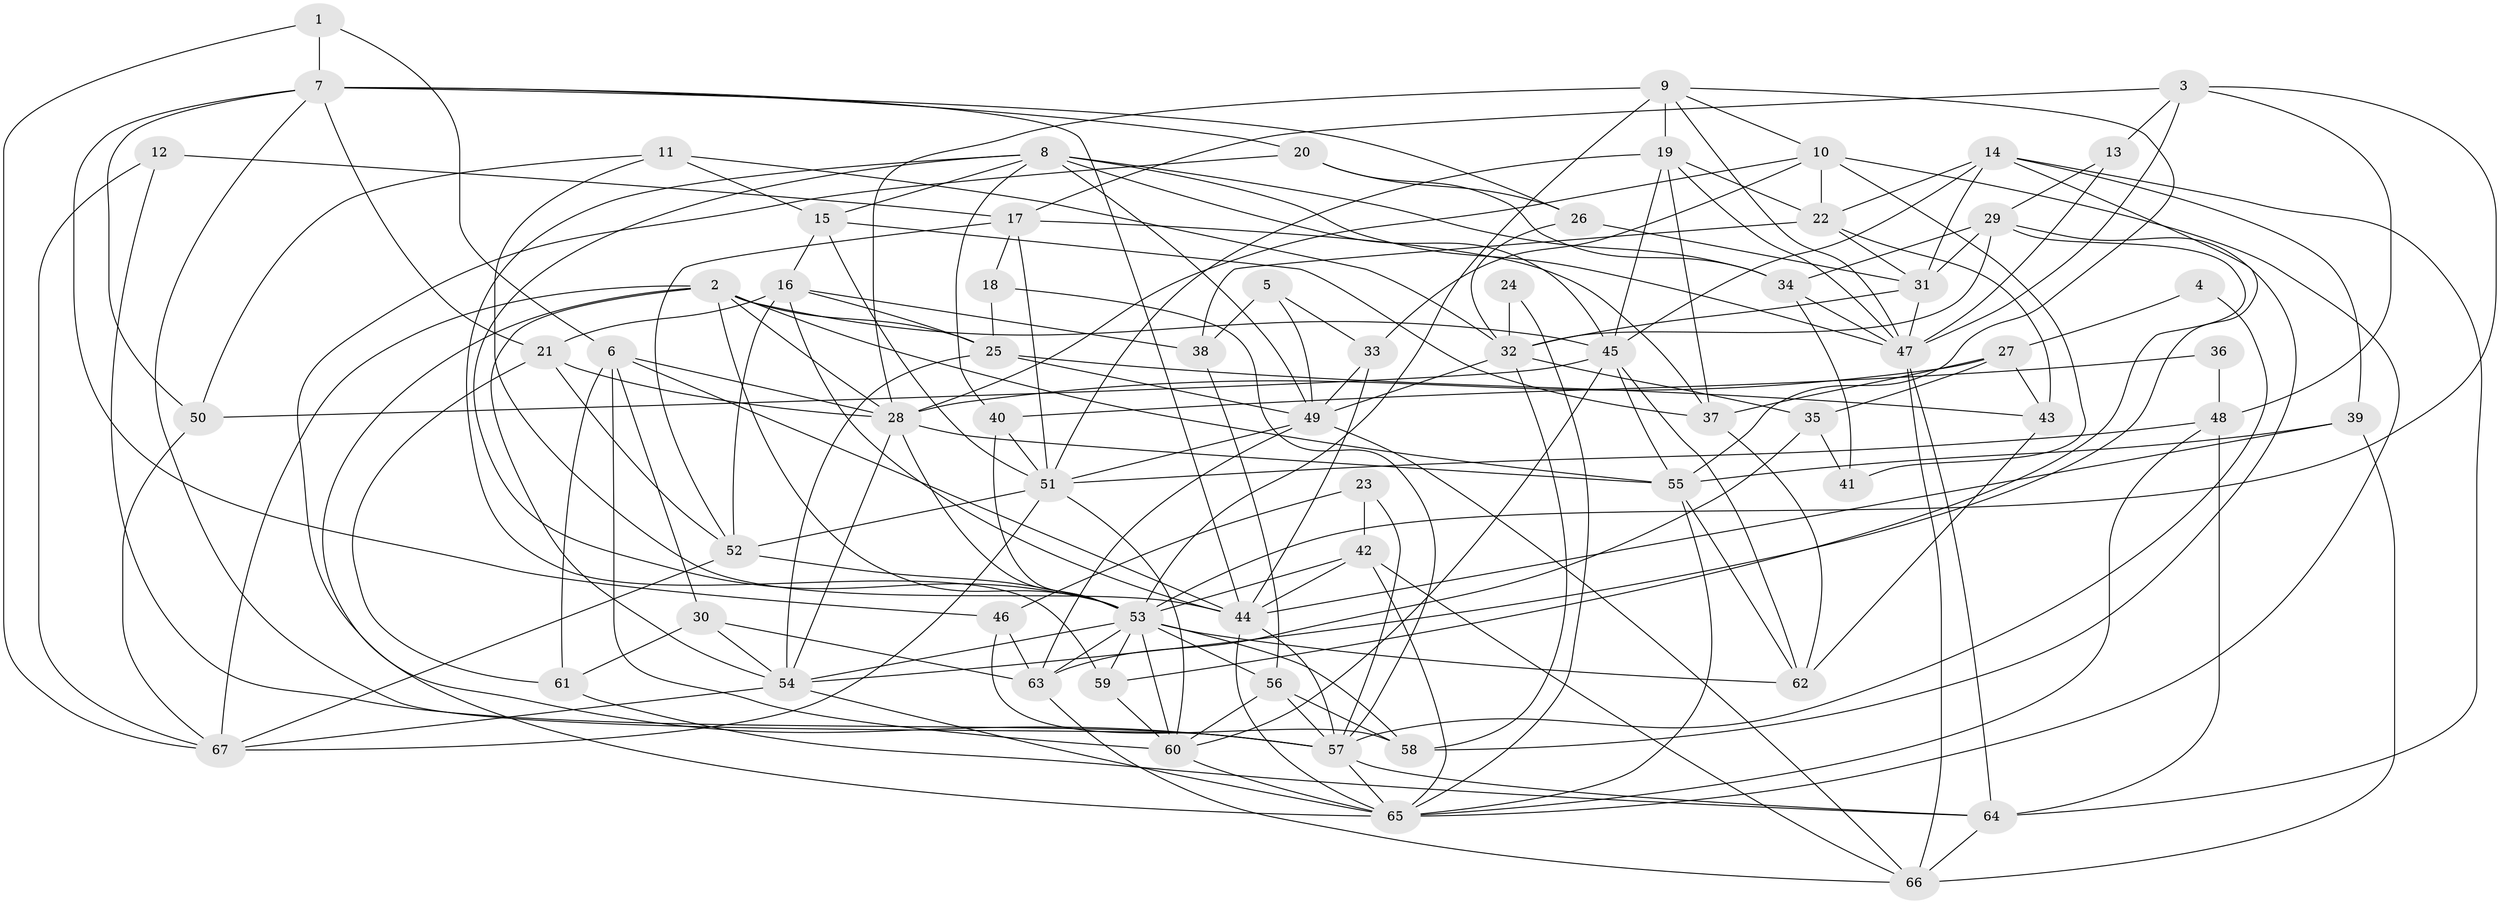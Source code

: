 // original degree distribution, {3: 0.3233082706766917, 4: 0.2781954887218045, 6: 0.06766917293233082, 5: 0.16541353383458646, 7: 0.03007518796992481, 2: 0.10526315789473684, 8: 0.015037593984962405, 9: 0.007518796992481203, 10: 0.007518796992481203}
// Generated by graph-tools (version 1.1) at 2025/26/03/09/25 03:26:14]
// undirected, 67 vertices, 188 edges
graph export_dot {
graph [start="1"]
  node [color=gray90,style=filled];
  1;
  2;
  3;
  4;
  5;
  6;
  7;
  8;
  9;
  10;
  11;
  12;
  13;
  14;
  15;
  16;
  17;
  18;
  19;
  20;
  21;
  22;
  23;
  24;
  25;
  26;
  27;
  28;
  29;
  30;
  31;
  32;
  33;
  34;
  35;
  36;
  37;
  38;
  39;
  40;
  41;
  42;
  43;
  44;
  45;
  46;
  47;
  48;
  49;
  50;
  51;
  52;
  53;
  54;
  55;
  56;
  57;
  58;
  59;
  60;
  61;
  62;
  63;
  64;
  65;
  66;
  67;
  1 -- 6 [weight=1.0];
  1 -- 7 [weight=1.0];
  1 -- 67 [weight=1.0];
  2 -- 25 [weight=1.0];
  2 -- 28 [weight=1.0];
  2 -- 45 [weight=1.0];
  2 -- 53 [weight=1.0];
  2 -- 54 [weight=1.0];
  2 -- 55 [weight=1.0];
  2 -- 65 [weight=1.0];
  2 -- 67 [weight=1.0];
  3 -- 13 [weight=1.0];
  3 -- 17 [weight=1.0];
  3 -- 47 [weight=1.0];
  3 -- 48 [weight=1.0];
  3 -- 53 [weight=1.0];
  4 -- 27 [weight=1.0];
  4 -- 57 [weight=1.0];
  5 -- 33 [weight=1.0];
  5 -- 38 [weight=1.0];
  5 -- 49 [weight=1.0];
  6 -- 28 [weight=1.0];
  6 -- 30 [weight=1.0];
  6 -- 44 [weight=1.0];
  6 -- 60 [weight=1.0];
  6 -- 61 [weight=1.0];
  7 -- 20 [weight=1.0];
  7 -- 21 [weight=1.0];
  7 -- 26 [weight=1.0];
  7 -- 44 [weight=1.0];
  7 -- 46 [weight=1.0];
  7 -- 50 [weight=1.0];
  7 -- 57 [weight=1.0];
  8 -- 15 [weight=1.0];
  8 -- 34 [weight=1.0];
  8 -- 40 [weight=1.0];
  8 -- 45 [weight=1.0];
  8 -- 47 [weight=1.0];
  8 -- 49 [weight=1.0];
  8 -- 53 [weight=1.0];
  8 -- 59 [weight=1.0];
  9 -- 10 [weight=1.0];
  9 -- 19 [weight=1.0];
  9 -- 28 [weight=1.0];
  9 -- 47 [weight=1.0];
  9 -- 53 [weight=2.0];
  9 -- 55 [weight=1.0];
  10 -- 22 [weight=1.0];
  10 -- 28 [weight=1.0];
  10 -- 33 [weight=2.0];
  10 -- 41 [weight=1.0];
  10 -- 65 [weight=1.0];
  11 -- 15 [weight=1.0];
  11 -- 32 [weight=1.0];
  11 -- 44 [weight=1.0];
  11 -- 50 [weight=1.0];
  12 -- 17 [weight=1.0];
  12 -- 57 [weight=1.0];
  12 -- 67 [weight=1.0];
  13 -- 29 [weight=1.0];
  13 -- 47 [weight=1.0];
  14 -- 22 [weight=1.0];
  14 -- 31 [weight=1.0];
  14 -- 39 [weight=1.0];
  14 -- 45 [weight=1.0];
  14 -- 54 [weight=1.0];
  14 -- 64 [weight=1.0];
  15 -- 16 [weight=1.0];
  15 -- 37 [weight=1.0];
  15 -- 51 [weight=1.0];
  16 -- 21 [weight=1.0];
  16 -- 25 [weight=1.0];
  16 -- 38 [weight=1.0];
  16 -- 44 [weight=1.0];
  16 -- 52 [weight=1.0];
  17 -- 18 [weight=1.0];
  17 -- 37 [weight=1.0];
  17 -- 51 [weight=1.0];
  17 -- 52 [weight=1.0];
  18 -- 25 [weight=1.0];
  18 -- 57 [weight=1.0];
  19 -- 22 [weight=1.0];
  19 -- 37 [weight=1.0];
  19 -- 45 [weight=1.0];
  19 -- 47 [weight=1.0];
  19 -- 51 [weight=1.0];
  20 -- 26 [weight=1.0];
  20 -- 34 [weight=1.0];
  20 -- 57 [weight=1.0];
  21 -- 28 [weight=1.0];
  21 -- 52 [weight=1.0];
  21 -- 61 [weight=1.0];
  22 -- 31 [weight=1.0];
  22 -- 38 [weight=1.0];
  22 -- 43 [weight=2.0];
  23 -- 42 [weight=1.0];
  23 -- 46 [weight=1.0];
  23 -- 57 [weight=1.0];
  24 -- 32 [weight=1.0];
  24 -- 65 [weight=1.0];
  25 -- 43 [weight=1.0];
  25 -- 49 [weight=1.0];
  25 -- 54 [weight=2.0];
  26 -- 31 [weight=1.0];
  26 -- 32 [weight=1.0];
  27 -- 28 [weight=2.0];
  27 -- 35 [weight=1.0];
  27 -- 37 [weight=1.0];
  27 -- 43 [weight=1.0];
  28 -- 53 [weight=1.0];
  28 -- 54 [weight=1.0];
  28 -- 55 [weight=1.0];
  29 -- 31 [weight=1.0];
  29 -- 32 [weight=1.0];
  29 -- 34 [weight=1.0];
  29 -- 58 [weight=1.0];
  29 -- 59 [weight=1.0];
  30 -- 54 [weight=1.0];
  30 -- 61 [weight=1.0];
  30 -- 63 [weight=1.0];
  31 -- 32 [weight=1.0];
  31 -- 47 [weight=1.0];
  32 -- 35 [weight=1.0];
  32 -- 49 [weight=1.0];
  32 -- 58 [weight=1.0];
  33 -- 44 [weight=1.0];
  33 -- 49 [weight=1.0];
  34 -- 41 [weight=1.0];
  34 -- 47 [weight=1.0];
  35 -- 41 [weight=1.0];
  35 -- 63 [weight=1.0];
  36 -- 40 [weight=1.0];
  36 -- 48 [weight=1.0];
  37 -- 62 [weight=1.0];
  38 -- 56 [weight=1.0];
  39 -- 44 [weight=1.0];
  39 -- 55 [weight=1.0];
  39 -- 66 [weight=1.0];
  40 -- 51 [weight=1.0];
  40 -- 53 [weight=1.0];
  42 -- 44 [weight=1.0];
  42 -- 53 [weight=2.0];
  42 -- 65 [weight=1.0];
  42 -- 66 [weight=1.0];
  43 -- 62 [weight=1.0];
  44 -- 57 [weight=1.0];
  44 -- 65 [weight=1.0];
  45 -- 50 [weight=1.0];
  45 -- 55 [weight=1.0];
  45 -- 60 [weight=1.0];
  45 -- 62 [weight=1.0];
  46 -- 58 [weight=2.0];
  46 -- 63 [weight=1.0];
  47 -- 64 [weight=1.0];
  47 -- 66 [weight=1.0];
  48 -- 51 [weight=1.0];
  48 -- 64 [weight=1.0];
  48 -- 65 [weight=1.0];
  49 -- 51 [weight=1.0];
  49 -- 63 [weight=1.0];
  49 -- 66 [weight=1.0];
  50 -- 67 [weight=1.0];
  51 -- 52 [weight=1.0];
  51 -- 60 [weight=1.0];
  51 -- 67 [weight=1.0];
  52 -- 53 [weight=1.0];
  52 -- 67 [weight=1.0];
  53 -- 54 [weight=1.0];
  53 -- 56 [weight=2.0];
  53 -- 58 [weight=1.0];
  53 -- 59 [weight=1.0];
  53 -- 60 [weight=1.0];
  53 -- 62 [weight=1.0];
  53 -- 63 [weight=1.0];
  54 -- 65 [weight=1.0];
  54 -- 67 [weight=1.0];
  55 -- 62 [weight=1.0];
  55 -- 65 [weight=1.0];
  56 -- 57 [weight=1.0];
  56 -- 58 [weight=1.0];
  56 -- 60 [weight=1.0];
  57 -- 64 [weight=1.0];
  57 -- 65 [weight=1.0];
  59 -- 60 [weight=1.0];
  60 -- 65 [weight=1.0];
  61 -- 64 [weight=2.0];
  63 -- 66 [weight=1.0];
  64 -- 66 [weight=1.0];
}
